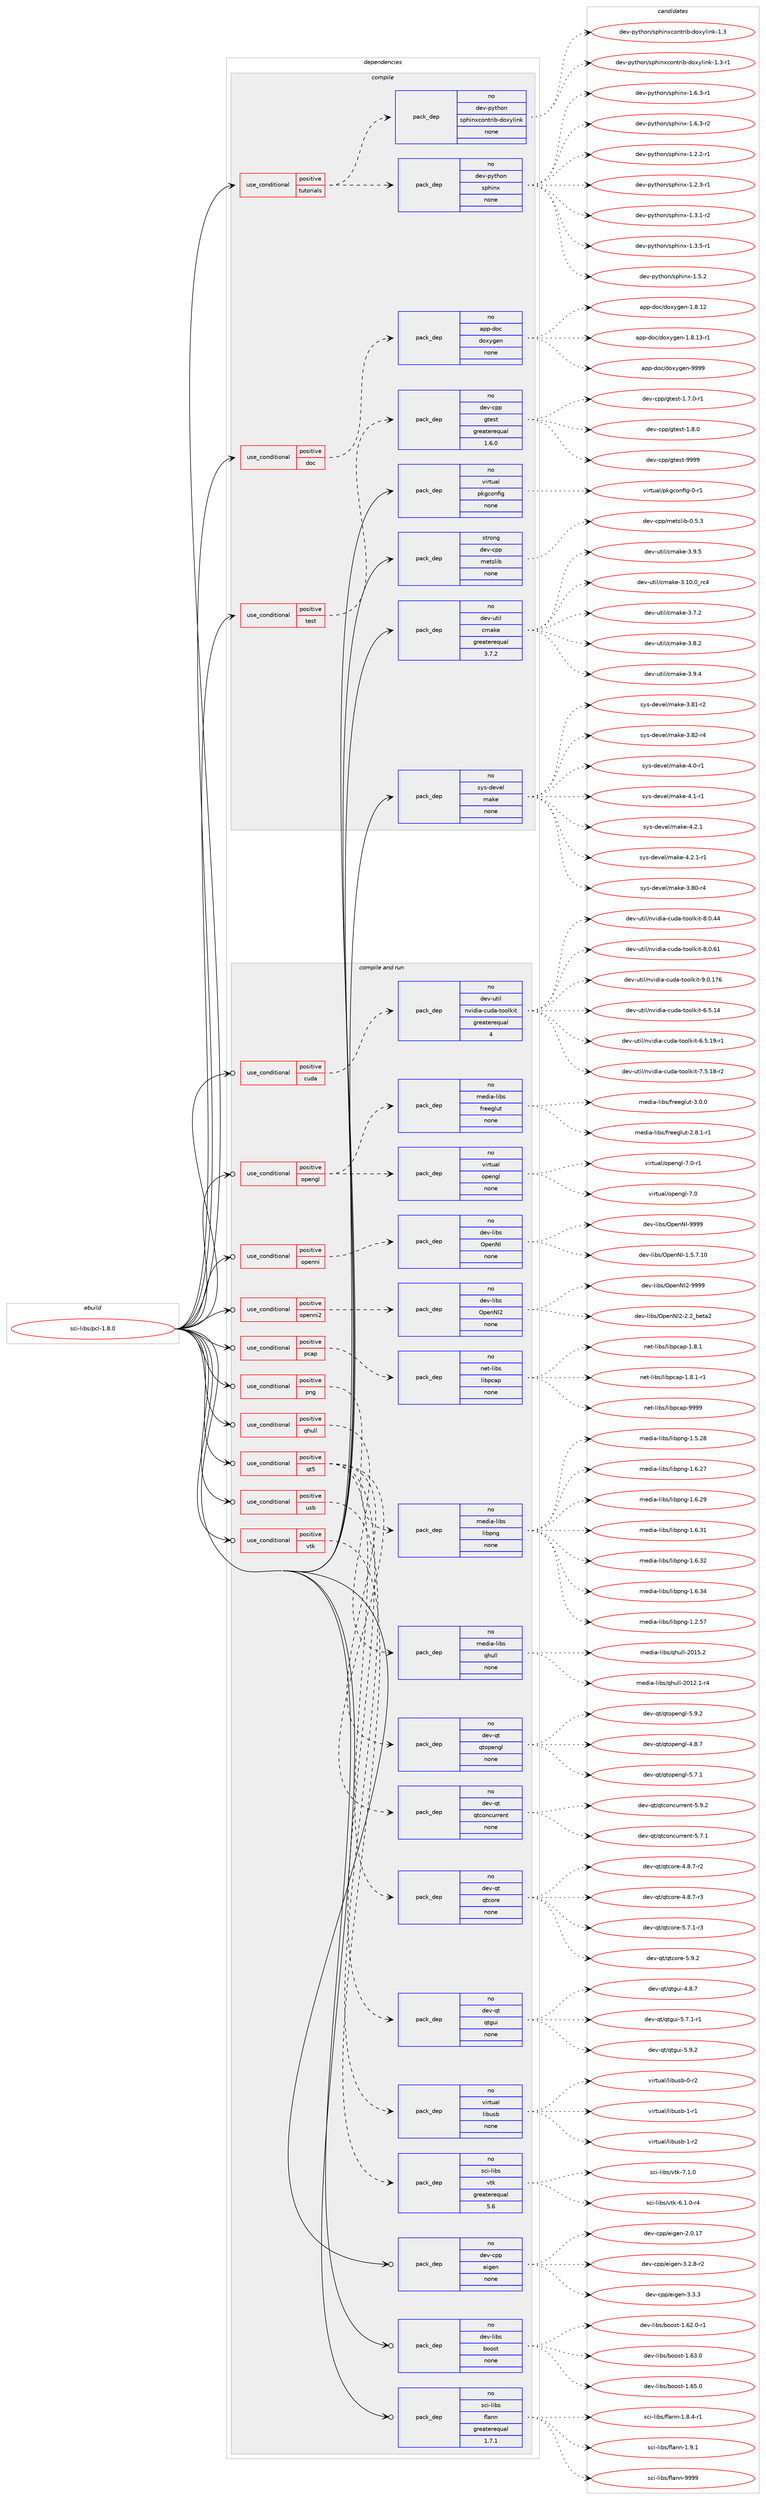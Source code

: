 digraph prolog {

# *************
# Graph options
# *************

newrank=true;
concentrate=true;
compound=true;
graph [rankdir=LR,fontname=Helvetica,fontsize=10,ranksep=1.5];#, ranksep=2.5, nodesep=0.2];
edge  [arrowhead=vee];
node  [fontname=Helvetica,fontsize=10];

# **********
# The ebuild
# **********

subgraph cluster_leftcol {
color=gray;
rank=same;
label=<<i>ebuild</i>>;
id [label="sci-libs/pcl-1.8.0", color=red, width=4, href="../sci-libs/pcl-1.8.0.svg"];
}

# ****************
# The dependencies
# ****************

subgraph cluster_midcol {
color=gray;
label=<<i>dependencies</i>>;
subgraph cluster_compile {
fillcolor="#eeeeee";
style=filled;
label=<<i>compile</i>>;
subgraph cond110893 {
dependency453144 [label=<<TABLE BORDER="0" CELLBORDER="1" CELLSPACING="0" CELLPADDING="4"><TR><TD ROWSPAN="3" CELLPADDING="10">use_conditional</TD></TR><TR><TD>positive</TD></TR><TR><TD>doc</TD></TR></TABLE>>, shape=none, color=red];
subgraph pack334328 {
dependency453145 [label=<<TABLE BORDER="0" CELLBORDER="1" CELLSPACING="0" CELLPADDING="4" WIDTH="220"><TR><TD ROWSPAN="6" CELLPADDING="30">pack_dep</TD></TR><TR><TD WIDTH="110">no</TD></TR><TR><TD>app-doc</TD></TR><TR><TD>doxygen</TD></TR><TR><TD>none</TD></TR><TR><TD></TD></TR></TABLE>>, shape=none, color=blue];
}
dependency453144:e -> dependency453145:w [weight=20,style="dashed",arrowhead="vee"];
}
id:e -> dependency453144:w [weight=20,style="solid",arrowhead="vee"];
subgraph cond110894 {
dependency453146 [label=<<TABLE BORDER="0" CELLBORDER="1" CELLSPACING="0" CELLPADDING="4"><TR><TD ROWSPAN="3" CELLPADDING="10">use_conditional</TD></TR><TR><TD>positive</TD></TR><TR><TD>test</TD></TR></TABLE>>, shape=none, color=red];
subgraph pack334329 {
dependency453147 [label=<<TABLE BORDER="0" CELLBORDER="1" CELLSPACING="0" CELLPADDING="4" WIDTH="220"><TR><TD ROWSPAN="6" CELLPADDING="30">pack_dep</TD></TR><TR><TD WIDTH="110">no</TD></TR><TR><TD>dev-cpp</TD></TR><TR><TD>gtest</TD></TR><TR><TD>greaterequal</TD></TR><TR><TD>1.6.0</TD></TR></TABLE>>, shape=none, color=blue];
}
dependency453146:e -> dependency453147:w [weight=20,style="dashed",arrowhead="vee"];
}
id:e -> dependency453146:w [weight=20,style="solid",arrowhead="vee"];
subgraph cond110895 {
dependency453148 [label=<<TABLE BORDER="0" CELLBORDER="1" CELLSPACING="0" CELLPADDING="4"><TR><TD ROWSPAN="3" CELLPADDING="10">use_conditional</TD></TR><TR><TD>positive</TD></TR><TR><TD>tutorials</TD></TR></TABLE>>, shape=none, color=red];
subgraph pack334330 {
dependency453149 [label=<<TABLE BORDER="0" CELLBORDER="1" CELLSPACING="0" CELLPADDING="4" WIDTH="220"><TR><TD ROWSPAN="6" CELLPADDING="30">pack_dep</TD></TR><TR><TD WIDTH="110">no</TD></TR><TR><TD>dev-python</TD></TR><TR><TD>sphinx</TD></TR><TR><TD>none</TD></TR><TR><TD></TD></TR></TABLE>>, shape=none, color=blue];
}
dependency453148:e -> dependency453149:w [weight=20,style="dashed",arrowhead="vee"];
subgraph pack334331 {
dependency453150 [label=<<TABLE BORDER="0" CELLBORDER="1" CELLSPACING="0" CELLPADDING="4" WIDTH="220"><TR><TD ROWSPAN="6" CELLPADDING="30">pack_dep</TD></TR><TR><TD WIDTH="110">no</TD></TR><TR><TD>dev-python</TD></TR><TR><TD>sphinxcontrib-doxylink</TD></TR><TR><TD>none</TD></TR><TR><TD></TD></TR></TABLE>>, shape=none, color=blue];
}
dependency453148:e -> dependency453150:w [weight=20,style="dashed",arrowhead="vee"];
}
id:e -> dependency453148:w [weight=20,style="solid",arrowhead="vee"];
subgraph pack334332 {
dependency453151 [label=<<TABLE BORDER="0" CELLBORDER="1" CELLSPACING="0" CELLPADDING="4" WIDTH="220"><TR><TD ROWSPAN="6" CELLPADDING="30">pack_dep</TD></TR><TR><TD WIDTH="110">no</TD></TR><TR><TD>dev-util</TD></TR><TR><TD>cmake</TD></TR><TR><TD>greaterequal</TD></TR><TR><TD>3.7.2</TD></TR></TABLE>>, shape=none, color=blue];
}
id:e -> dependency453151:w [weight=20,style="solid",arrowhead="vee"];
subgraph pack334333 {
dependency453152 [label=<<TABLE BORDER="0" CELLBORDER="1" CELLSPACING="0" CELLPADDING="4" WIDTH="220"><TR><TD ROWSPAN="6" CELLPADDING="30">pack_dep</TD></TR><TR><TD WIDTH="110">no</TD></TR><TR><TD>sys-devel</TD></TR><TR><TD>make</TD></TR><TR><TD>none</TD></TR><TR><TD></TD></TR></TABLE>>, shape=none, color=blue];
}
id:e -> dependency453152:w [weight=20,style="solid",arrowhead="vee"];
subgraph pack334334 {
dependency453153 [label=<<TABLE BORDER="0" CELLBORDER="1" CELLSPACING="0" CELLPADDING="4" WIDTH="220"><TR><TD ROWSPAN="6" CELLPADDING="30">pack_dep</TD></TR><TR><TD WIDTH="110">no</TD></TR><TR><TD>virtual</TD></TR><TR><TD>pkgconfig</TD></TR><TR><TD>none</TD></TR><TR><TD></TD></TR></TABLE>>, shape=none, color=blue];
}
id:e -> dependency453153:w [weight=20,style="solid",arrowhead="vee"];
subgraph pack334335 {
dependency453154 [label=<<TABLE BORDER="0" CELLBORDER="1" CELLSPACING="0" CELLPADDING="4" WIDTH="220"><TR><TD ROWSPAN="6" CELLPADDING="30">pack_dep</TD></TR><TR><TD WIDTH="110">strong</TD></TR><TR><TD>dev-cpp</TD></TR><TR><TD>metslib</TD></TR><TR><TD>none</TD></TR><TR><TD></TD></TR></TABLE>>, shape=none, color=blue];
}
id:e -> dependency453154:w [weight=20,style="solid",arrowhead="vee"];
}
subgraph cluster_compileandrun {
fillcolor="#eeeeee";
style=filled;
label=<<i>compile and run</i>>;
subgraph cond110896 {
dependency453155 [label=<<TABLE BORDER="0" CELLBORDER="1" CELLSPACING="0" CELLPADDING="4"><TR><TD ROWSPAN="3" CELLPADDING="10">use_conditional</TD></TR><TR><TD>positive</TD></TR><TR><TD>cuda</TD></TR></TABLE>>, shape=none, color=red];
subgraph pack334336 {
dependency453156 [label=<<TABLE BORDER="0" CELLBORDER="1" CELLSPACING="0" CELLPADDING="4" WIDTH="220"><TR><TD ROWSPAN="6" CELLPADDING="30">pack_dep</TD></TR><TR><TD WIDTH="110">no</TD></TR><TR><TD>dev-util</TD></TR><TR><TD>nvidia-cuda-toolkit</TD></TR><TR><TD>greaterequal</TD></TR><TR><TD>4</TD></TR></TABLE>>, shape=none, color=blue];
}
dependency453155:e -> dependency453156:w [weight=20,style="dashed",arrowhead="vee"];
}
id:e -> dependency453155:w [weight=20,style="solid",arrowhead="odotvee"];
subgraph cond110897 {
dependency453157 [label=<<TABLE BORDER="0" CELLBORDER="1" CELLSPACING="0" CELLPADDING="4"><TR><TD ROWSPAN="3" CELLPADDING="10">use_conditional</TD></TR><TR><TD>positive</TD></TR><TR><TD>opengl</TD></TR></TABLE>>, shape=none, color=red];
subgraph pack334337 {
dependency453158 [label=<<TABLE BORDER="0" CELLBORDER="1" CELLSPACING="0" CELLPADDING="4" WIDTH="220"><TR><TD ROWSPAN="6" CELLPADDING="30">pack_dep</TD></TR><TR><TD WIDTH="110">no</TD></TR><TR><TD>virtual</TD></TR><TR><TD>opengl</TD></TR><TR><TD>none</TD></TR><TR><TD></TD></TR></TABLE>>, shape=none, color=blue];
}
dependency453157:e -> dependency453158:w [weight=20,style="dashed",arrowhead="vee"];
subgraph pack334338 {
dependency453159 [label=<<TABLE BORDER="0" CELLBORDER="1" CELLSPACING="0" CELLPADDING="4" WIDTH="220"><TR><TD ROWSPAN="6" CELLPADDING="30">pack_dep</TD></TR><TR><TD WIDTH="110">no</TD></TR><TR><TD>media-libs</TD></TR><TR><TD>freeglut</TD></TR><TR><TD>none</TD></TR><TR><TD></TD></TR></TABLE>>, shape=none, color=blue];
}
dependency453157:e -> dependency453159:w [weight=20,style="dashed",arrowhead="vee"];
}
id:e -> dependency453157:w [weight=20,style="solid",arrowhead="odotvee"];
subgraph cond110898 {
dependency453160 [label=<<TABLE BORDER="0" CELLBORDER="1" CELLSPACING="0" CELLPADDING="4"><TR><TD ROWSPAN="3" CELLPADDING="10">use_conditional</TD></TR><TR><TD>positive</TD></TR><TR><TD>openni</TD></TR></TABLE>>, shape=none, color=red];
subgraph pack334339 {
dependency453161 [label=<<TABLE BORDER="0" CELLBORDER="1" CELLSPACING="0" CELLPADDING="4" WIDTH="220"><TR><TD ROWSPAN="6" CELLPADDING="30">pack_dep</TD></TR><TR><TD WIDTH="110">no</TD></TR><TR><TD>dev-libs</TD></TR><TR><TD>OpenNI</TD></TR><TR><TD>none</TD></TR><TR><TD></TD></TR></TABLE>>, shape=none, color=blue];
}
dependency453160:e -> dependency453161:w [weight=20,style="dashed",arrowhead="vee"];
}
id:e -> dependency453160:w [weight=20,style="solid",arrowhead="odotvee"];
subgraph cond110899 {
dependency453162 [label=<<TABLE BORDER="0" CELLBORDER="1" CELLSPACING="0" CELLPADDING="4"><TR><TD ROWSPAN="3" CELLPADDING="10">use_conditional</TD></TR><TR><TD>positive</TD></TR><TR><TD>openni2</TD></TR></TABLE>>, shape=none, color=red];
subgraph pack334340 {
dependency453163 [label=<<TABLE BORDER="0" CELLBORDER="1" CELLSPACING="0" CELLPADDING="4" WIDTH="220"><TR><TD ROWSPAN="6" CELLPADDING="30">pack_dep</TD></TR><TR><TD WIDTH="110">no</TD></TR><TR><TD>dev-libs</TD></TR><TR><TD>OpenNI2</TD></TR><TR><TD>none</TD></TR><TR><TD></TD></TR></TABLE>>, shape=none, color=blue];
}
dependency453162:e -> dependency453163:w [weight=20,style="dashed",arrowhead="vee"];
}
id:e -> dependency453162:w [weight=20,style="solid",arrowhead="odotvee"];
subgraph cond110900 {
dependency453164 [label=<<TABLE BORDER="0" CELLBORDER="1" CELLSPACING="0" CELLPADDING="4"><TR><TD ROWSPAN="3" CELLPADDING="10">use_conditional</TD></TR><TR><TD>positive</TD></TR><TR><TD>pcap</TD></TR></TABLE>>, shape=none, color=red];
subgraph pack334341 {
dependency453165 [label=<<TABLE BORDER="0" CELLBORDER="1" CELLSPACING="0" CELLPADDING="4" WIDTH="220"><TR><TD ROWSPAN="6" CELLPADDING="30">pack_dep</TD></TR><TR><TD WIDTH="110">no</TD></TR><TR><TD>net-libs</TD></TR><TR><TD>libpcap</TD></TR><TR><TD>none</TD></TR><TR><TD></TD></TR></TABLE>>, shape=none, color=blue];
}
dependency453164:e -> dependency453165:w [weight=20,style="dashed",arrowhead="vee"];
}
id:e -> dependency453164:w [weight=20,style="solid",arrowhead="odotvee"];
subgraph cond110901 {
dependency453166 [label=<<TABLE BORDER="0" CELLBORDER="1" CELLSPACING="0" CELLPADDING="4"><TR><TD ROWSPAN="3" CELLPADDING="10">use_conditional</TD></TR><TR><TD>positive</TD></TR><TR><TD>png</TD></TR></TABLE>>, shape=none, color=red];
subgraph pack334342 {
dependency453167 [label=<<TABLE BORDER="0" CELLBORDER="1" CELLSPACING="0" CELLPADDING="4" WIDTH="220"><TR><TD ROWSPAN="6" CELLPADDING="30">pack_dep</TD></TR><TR><TD WIDTH="110">no</TD></TR><TR><TD>media-libs</TD></TR><TR><TD>libpng</TD></TR><TR><TD>none</TD></TR><TR><TD></TD></TR></TABLE>>, shape=none, color=blue];
}
dependency453166:e -> dependency453167:w [weight=20,style="dashed",arrowhead="vee"];
}
id:e -> dependency453166:w [weight=20,style="solid",arrowhead="odotvee"];
subgraph cond110902 {
dependency453168 [label=<<TABLE BORDER="0" CELLBORDER="1" CELLSPACING="0" CELLPADDING="4"><TR><TD ROWSPAN="3" CELLPADDING="10">use_conditional</TD></TR><TR><TD>positive</TD></TR><TR><TD>qhull</TD></TR></TABLE>>, shape=none, color=red];
subgraph pack334343 {
dependency453169 [label=<<TABLE BORDER="0" CELLBORDER="1" CELLSPACING="0" CELLPADDING="4" WIDTH="220"><TR><TD ROWSPAN="6" CELLPADDING="30">pack_dep</TD></TR><TR><TD WIDTH="110">no</TD></TR><TR><TD>media-libs</TD></TR><TR><TD>qhull</TD></TR><TR><TD>none</TD></TR><TR><TD></TD></TR></TABLE>>, shape=none, color=blue];
}
dependency453168:e -> dependency453169:w [weight=20,style="dashed",arrowhead="vee"];
}
id:e -> dependency453168:w [weight=20,style="solid",arrowhead="odotvee"];
subgraph cond110903 {
dependency453170 [label=<<TABLE BORDER="0" CELLBORDER="1" CELLSPACING="0" CELLPADDING="4"><TR><TD ROWSPAN="3" CELLPADDING="10">use_conditional</TD></TR><TR><TD>positive</TD></TR><TR><TD>qt5</TD></TR></TABLE>>, shape=none, color=red];
subgraph pack334344 {
dependency453171 [label=<<TABLE BORDER="0" CELLBORDER="1" CELLSPACING="0" CELLPADDING="4" WIDTH="220"><TR><TD ROWSPAN="6" CELLPADDING="30">pack_dep</TD></TR><TR><TD WIDTH="110">no</TD></TR><TR><TD>dev-qt</TD></TR><TR><TD>qtgui</TD></TR><TR><TD>none</TD></TR><TR><TD></TD></TR></TABLE>>, shape=none, color=blue];
}
dependency453170:e -> dependency453171:w [weight=20,style="dashed",arrowhead="vee"];
subgraph pack334345 {
dependency453172 [label=<<TABLE BORDER="0" CELLBORDER="1" CELLSPACING="0" CELLPADDING="4" WIDTH="220"><TR><TD ROWSPAN="6" CELLPADDING="30">pack_dep</TD></TR><TR><TD WIDTH="110">no</TD></TR><TR><TD>dev-qt</TD></TR><TR><TD>qtcore</TD></TR><TR><TD>none</TD></TR><TR><TD></TD></TR></TABLE>>, shape=none, color=blue];
}
dependency453170:e -> dependency453172:w [weight=20,style="dashed",arrowhead="vee"];
subgraph pack334346 {
dependency453173 [label=<<TABLE BORDER="0" CELLBORDER="1" CELLSPACING="0" CELLPADDING="4" WIDTH="220"><TR><TD ROWSPAN="6" CELLPADDING="30">pack_dep</TD></TR><TR><TD WIDTH="110">no</TD></TR><TR><TD>dev-qt</TD></TR><TR><TD>qtconcurrent</TD></TR><TR><TD>none</TD></TR><TR><TD></TD></TR></TABLE>>, shape=none, color=blue];
}
dependency453170:e -> dependency453173:w [weight=20,style="dashed",arrowhead="vee"];
subgraph pack334347 {
dependency453174 [label=<<TABLE BORDER="0" CELLBORDER="1" CELLSPACING="0" CELLPADDING="4" WIDTH="220"><TR><TD ROWSPAN="6" CELLPADDING="30">pack_dep</TD></TR><TR><TD WIDTH="110">no</TD></TR><TR><TD>dev-qt</TD></TR><TR><TD>qtopengl</TD></TR><TR><TD>none</TD></TR><TR><TD></TD></TR></TABLE>>, shape=none, color=blue];
}
dependency453170:e -> dependency453174:w [weight=20,style="dashed",arrowhead="vee"];
}
id:e -> dependency453170:w [weight=20,style="solid",arrowhead="odotvee"];
subgraph cond110904 {
dependency453175 [label=<<TABLE BORDER="0" CELLBORDER="1" CELLSPACING="0" CELLPADDING="4"><TR><TD ROWSPAN="3" CELLPADDING="10">use_conditional</TD></TR><TR><TD>positive</TD></TR><TR><TD>usb</TD></TR></TABLE>>, shape=none, color=red];
subgraph pack334348 {
dependency453176 [label=<<TABLE BORDER="0" CELLBORDER="1" CELLSPACING="0" CELLPADDING="4" WIDTH="220"><TR><TD ROWSPAN="6" CELLPADDING="30">pack_dep</TD></TR><TR><TD WIDTH="110">no</TD></TR><TR><TD>virtual</TD></TR><TR><TD>libusb</TD></TR><TR><TD>none</TD></TR><TR><TD></TD></TR></TABLE>>, shape=none, color=blue];
}
dependency453175:e -> dependency453176:w [weight=20,style="dashed",arrowhead="vee"];
}
id:e -> dependency453175:w [weight=20,style="solid",arrowhead="odotvee"];
subgraph cond110905 {
dependency453177 [label=<<TABLE BORDER="0" CELLBORDER="1" CELLSPACING="0" CELLPADDING="4"><TR><TD ROWSPAN="3" CELLPADDING="10">use_conditional</TD></TR><TR><TD>positive</TD></TR><TR><TD>vtk</TD></TR></TABLE>>, shape=none, color=red];
subgraph pack334349 {
dependency453178 [label=<<TABLE BORDER="0" CELLBORDER="1" CELLSPACING="0" CELLPADDING="4" WIDTH="220"><TR><TD ROWSPAN="6" CELLPADDING="30">pack_dep</TD></TR><TR><TD WIDTH="110">no</TD></TR><TR><TD>sci-libs</TD></TR><TR><TD>vtk</TD></TR><TR><TD>greaterequal</TD></TR><TR><TD>5.6</TD></TR></TABLE>>, shape=none, color=blue];
}
dependency453177:e -> dependency453178:w [weight=20,style="dashed",arrowhead="vee"];
}
id:e -> dependency453177:w [weight=20,style="solid",arrowhead="odotvee"];
subgraph pack334350 {
dependency453179 [label=<<TABLE BORDER="0" CELLBORDER="1" CELLSPACING="0" CELLPADDING="4" WIDTH="220"><TR><TD ROWSPAN="6" CELLPADDING="30">pack_dep</TD></TR><TR><TD WIDTH="110">no</TD></TR><TR><TD>dev-cpp</TD></TR><TR><TD>eigen</TD></TR><TR><TD>none</TD></TR><TR><TD></TD></TR></TABLE>>, shape=none, color=blue];
}
id:e -> dependency453179:w [weight=20,style="solid",arrowhead="odotvee"];
subgraph pack334351 {
dependency453180 [label=<<TABLE BORDER="0" CELLBORDER="1" CELLSPACING="0" CELLPADDING="4" WIDTH="220"><TR><TD ROWSPAN="6" CELLPADDING="30">pack_dep</TD></TR><TR><TD WIDTH="110">no</TD></TR><TR><TD>dev-libs</TD></TR><TR><TD>boost</TD></TR><TR><TD>none</TD></TR><TR><TD></TD></TR></TABLE>>, shape=none, color=blue];
}
id:e -> dependency453180:w [weight=20,style="solid",arrowhead="odotvee"];
subgraph pack334352 {
dependency453181 [label=<<TABLE BORDER="0" CELLBORDER="1" CELLSPACING="0" CELLPADDING="4" WIDTH="220"><TR><TD ROWSPAN="6" CELLPADDING="30">pack_dep</TD></TR><TR><TD WIDTH="110">no</TD></TR><TR><TD>sci-libs</TD></TR><TR><TD>flann</TD></TR><TR><TD>greaterequal</TD></TR><TR><TD>1.7.1</TD></TR></TABLE>>, shape=none, color=blue];
}
id:e -> dependency453181:w [weight=20,style="solid",arrowhead="odotvee"];
}
subgraph cluster_run {
fillcolor="#eeeeee";
style=filled;
label=<<i>run</i>>;
}
}

# **************
# The candidates
# **************

subgraph cluster_choices {
rank=same;
color=gray;
label=<<i>candidates</i>>;

subgraph choice334328 {
color=black;
nodesep=1;
choice9711211245100111994710011112012110310111045494656464950 [label="app-doc/doxygen-1.8.12", color=red, width=4,href="../app-doc/doxygen-1.8.12.svg"];
choice97112112451001119947100111120121103101110454946564649514511449 [label="app-doc/doxygen-1.8.13-r1", color=red, width=4,href="../app-doc/doxygen-1.8.13-r1.svg"];
choice971121124510011199471001111201211031011104557575757 [label="app-doc/doxygen-9999", color=red, width=4,href="../app-doc/doxygen-9999.svg"];
dependency453145:e -> choice9711211245100111994710011112012110310111045494656464950:w [style=dotted,weight="100"];
dependency453145:e -> choice97112112451001119947100111120121103101110454946564649514511449:w [style=dotted,weight="100"];
dependency453145:e -> choice971121124510011199471001111201211031011104557575757:w [style=dotted,weight="100"];
}
subgraph choice334329 {
color=black;
nodesep=1;
choice1001011184599112112471031161011151164549465546484511449 [label="dev-cpp/gtest-1.7.0-r1", color=red, width=4,href="../dev-cpp/gtest-1.7.0-r1.svg"];
choice100101118459911211247103116101115116454946564648 [label="dev-cpp/gtest-1.8.0", color=red, width=4,href="../dev-cpp/gtest-1.8.0.svg"];
choice1001011184599112112471031161011151164557575757 [label="dev-cpp/gtest-9999", color=red, width=4,href="../dev-cpp/gtest-9999.svg"];
dependency453147:e -> choice1001011184599112112471031161011151164549465546484511449:w [style=dotted,weight="100"];
dependency453147:e -> choice100101118459911211247103116101115116454946564648:w [style=dotted,weight="100"];
dependency453147:e -> choice1001011184599112112471031161011151164557575757:w [style=dotted,weight="100"];
}
subgraph choice334330 {
color=black;
nodesep=1;
choice10010111845112121116104111110471151121041051101204549465046504511449 [label="dev-python/sphinx-1.2.2-r1", color=red, width=4,href="../dev-python/sphinx-1.2.2-r1.svg"];
choice10010111845112121116104111110471151121041051101204549465046514511449 [label="dev-python/sphinx-1.2.3-r1", color=red, width=4,href="../dev-python/sphinx-1.2.3-r1.svg"];
choice10010111845112121116104111110471151121041051101204549465146494511450 [label="dev-python/sphinx-1.3.1-r2", color=red, width=4,href="../dev-python/sphinx-1.3.1-r2.svg"];
choice10010111845112121116104111110471151121041051101204549465146534511449 [label="dev-python/sphinx-1.3.5-r1", color=red, width=4,href="../dev-python/sphinx-1.3.5-r1.svg"];
choice1001011184511212111610411111047115112104105110120454946534650 [label="dev-python/sphinx-1.5.2", color=red, width=4,href="../dev-python/sphinx-1.5.2.svg"];
choice10010111845112121116104111110471151121041051101204549465446514511449 [label="dev-python/sphinx-1.6.3-r1", color=red, width=4,href="../dev-python/sphinx-1.6.3-r1.svg"];
choice10010111845112121116104111110471151121041051101204549465446514511450 [label="dev-python/sphinx-1.6.3-r2", color=red, width=4,href="../dev-python/sphinx-1.6.3-r2.svg"];
dependency453149:e -> choice10010111845112121116104111110471151121041051101204549465046504511449:w [style=dotted,weight="100"];
dependency453149:e -> choice10010111845112121116104111110471151121041051101204549465046514511449:w [style=dotted,weight="100"];
dependency453149:e -> choice10010111845112121116104111110471151121041051101204549465146494511450:w [style=dotted,weight="100"];
dependency453149:e -> choice10010111845112121116104111110471151121041051101204549465146534511449:w [style=dotted,weight="100"];
dependency453149:e -> choice1001011184511212111610411111047115112104105110120454946534650:w [style=dotted,weight="100"];
dependency453149:e -> choice10010111845112121116104111110471151121041051101204549465446514511449:w [style=dotted,weight="100"];
dependency453149:e -> choice10010111845112121116104111110471151121041051101204549465446514511450:w [style=dotted,weight="100"];
}
subgraph choice334331 {
color=black;
nodesep=1;
choice100101118451121211161041111104711511210410511012099111110116114105984510011112012110810511010745494651 [label="dev-python/sphinxcontrib-doxylink-1.3", color=red, width=4,href="../dev-python/sphinxcontrib-doxylink-1.3.svg"];
choice1001011184511212111610411111047115112104105110120991111101161141059845100111120121108105110107454946514511449 [label="dev-python/sphinxcontrib-doxylink-1.3-r1", color=red, width=4,href="../dev-python/sphinxcontrib-doxylink-1.3-r1.svg"];
dependency453150:e -> choice100101118451121211161041111104711511210410511012099111110116114105984510011112012110810511010745494651:w [style=dotted,weight="100"];
dependency453150:e -> choice1001011184511212111610411111047115112104105110120991111101161141059845100111120121108105110107454946514511449:w [style=dotted,weight="100"];
}
subgraph choice334332 {
color=black;
nodesep=1;
choice1001011184511711610510847991099710710145514649484648951149952 [label="dev-util/cmake-3.10.0_rc4", color=red, width=4,href="../dev-util/cmake-3.10.0_rc4.svg"];
choice10010111845117116105108479910997107101455146554650 [label="dev-util/cmake-3.7.2", color=red, width=4,href="../dev-util/cmake-3.7.2.svg"];
choice10010111845117116105108479910997107101455146564650 [label="dev-util/cmake-3.8.2", color=red, width=4,href="../dev-util/cmake-3.8.2.svg"];
choice10010111845117116105108479910997107101455146574652 [label="dev-util/cmake-3.9.4", color=red, width=4,href="../dev-util/cmake-3.9.4.svg"];
choice10010111845117116105108479910997107101455146574653 [label="dev-util/cmake-3.9.5", color=red, width=4,href="../dev-util/cmake-3.9.5.svg"];
dependency453151:e -> choice1001011184511711610510847991099710710145514649484648951149952:w [style=dotted,weight="100"];
dependency453151:e -> choice10010111845117116105108479910997107101455146554650:w [style=dotted,weight="100"];
dependency453151:e -> choice10010111845117116105108479910997107101455146564650:w [style=dotted,weight="100"];
dependency453151:e -> choice10010111845117116105108479910997107101455146574652:w [style=dotted,weight="100"];
dependency453151:e -> choice10010111845117116105108479910997107101455146574653:w [style=dotted,weight="100"];
}
subgraph choice334333 {
color=black;
nodesep=1;
choice11512111545100101118101108471099710710145514656484511452 [label="sys-devel/make-3.80-r4", color=red, width=4,href="../sys-devel/make-3.80-r4.svg"];
choice11512111545100101118101108471099710710145514656494511450 [label="sys-devel/make-3.81-r2", color=red, width=4,href="../sys-devel/make-3.81-r2.svg"];
choice11512111545100101118101108471099710710145514656504511452 [label="sys-devel/make-3.82-r4", color=red, width=4,href="../sys-devel/make-3.82-r4.svg"];
choice115121115451001011181011084710997107101455246484511449 [label="sys-devel/make-4.0-r1", color=red, width=4,href="../sys-devel/make-4.0-r1.svg"];
choice115121115451001011181011084710997107101455246494511449 [label="sys-devel/make-4.1-r1", color=red, width=4,href="../sys-devel/make-4.1-r1.svg"];
choice115121115451001011181011084710997107101455246504649 [label="sys-devel/make-4.2.1", color=red, width=4,href="../sys-devel/make-4.2.1.svg"];
choice1151211154510010111810110847109971071014552465046494511449 [label="sys-devel/make-4.2.1-r1", color=red, width=4,href="../sys-devel/make-4.2.1-r1.svg"];
dependency453152:e -> choice11512111545100101118101108471099710710145514656484511452:w [style=dotted,weight="100"];
dependency453152:e -> choice11512111545100101118101108471099710710145514656494511450:w [style=dotted,weight="100"];
dependency453152:e -> choice11512111545100101118101108471099710710145514656504511452:w [style=dotted,weight="100"];
dependency453152:e -> choice115121115451001011181011084710997107101455246484511449:w [style=dotted,weight="100"];
dependency453152:e -> choice115121115451001011181011084710997107101455246494511449:w [style=dotted,weight="100"];
dependency453152:e -> choice115121115451001011181011084710997107101455246504649:w [style=dotted,weight="100"];
dependency453152:e -> choice1151211154510010111810110847109971071014552465046494511449:w [style=dotted,weight="100"];
}
subgraph choice334334 {
color=black;
nodesep=1;
choice11810511411611797108471121071039911111010210510345484511449 [label="virtual/pkgconfig-0-r1", color=red, width=4,href="../virtual/pkgconfig-0-r1.svg"];
dependency453153:e -> choice11810511411611797108471121071039911111010210510345484511449:w [style=dotted,weight="100"];
}
subgraph choice334335 {
color=black;
nodesep=1;
choice10010111845991121124710910111611510810598454846534651 [label="dev-cpp/metslib-0.5.3", color=red, width=4,href="../dev-cpp/metslib-0.5.3.svg"];
dependency453154:e -> choice10010111845991121124710910111611510810598454846534651:w [style=dotted,weight="100"];
}
subgraph choice334336 {
color=black;
nodesep=1;
choice1001011184511711610510847110118105100105974599117100974511611111110810710511645544653464952 [label="dev-util/nvidia-cuda-toolkit-6.5.14", color=red, width=4,href="../dev-util/nvidia-cuda-toolkit-6.5.14.svg"];
choice10010111845117116105108471101181051001059745991171009745116111111108107105116455446534649574511449 [label="dev-util/nvidia-cuda-toolkit-6.5.19-r1", color=red, width=4,href="../dev-util/nvidia-cuda-toolkit-6.5.19-r1.svg"];
choice10010111845117116105108471101181051001059745991171009745116111111108107105116455546534649564511450 [label="dev-util/nvidia-cuda-toolkit-7.5.18-r2", color=red, width=4,href="../dev-util/nvidia-cuda-toolkit-7.5.18-r2.svg"];
choice1001011184511711610510847110118105100105974599117100974511611111110810710511645564648465252 [label="dev-util/nvidia-cuda-toolkit-8.0.44", color=red, width=4,href="../dev-util/nvidia-cuda-toolkit-8.0.44.svg"];
choice1001011184511711610510847110118105100105974599117100974511611111110810710511645564648465449 [label="dev-util/nvidia-cuda-toolkit-8.0.61", color=red, width=4,href="../dev-util/nvidia-cuda-toolkit-8.0.61.svg"];
choice100101118451171161051084711011810510010597459911710097451161111111081071051164557464846495554 [label="dev-util/nvidia-cuda-toolkit-9.0.176", color=red, width=4,href="../dev-util/nvidia-cuda-toolkit-9.0.176.svg"];
dependency453156:e -> choice1001011184511711610510847110118105100105974599117100974511611111110810710511645544653464952:w [style=dotted,weight="100"];
dependency453156:e -> choice10010111845117116105108471101181051001059745991171009745116111111108107105116455446534649574511449:w [style=dotted,weight="100"];
dependency453156:e -> choice10010111845117116105108471101181051001059745991171009745116111111108107105116455546534649564511450:w [style=dotted,weight="100"];
dependency453156:e -> choice1001011184511711610510847110118105100105974599117100974511611111110810710511645564648465252:w [style=dotted,weight="100"];
dependency453156:e -> choice1001011184511711610510847110118105100105974599117100974511611111110810710511645564648465449:w [style=dotted,weight="100"];
dependency453156:e -> choice100101118451171161051084711011810510010597459911710097451161111111081071051164557464846495554:w [style=dotted,weight="100"];
}
subgraph choice334337 {
color=black;
nodesep=1;
choice118105114116117971084711111210111010310845554648 [label="virtual/opengl-7.0", color=red, width=4,href="../virtual/opengl-7.0.svg"];
choice1181051141161179710847111112101110103108455546484511449 [label="virtual/opengl-7.0-r1", color=red, width=4,href="../virtual/opengl-7.0-r1.svg"];
dependency453158:e -> choice118105114116117971084711111210111010310845554648:w [style=dotted,weight="100"];
dependency453158:e -> choice1181051141161179710847111112101110103108455546484511449:w [style=dotted,weight="100"];
}
subgraph choice334338 {
color=black;
nodesep=1;
choice109101100105974510810598115471021141011011031081171164550465646494511449 [label="media-libs/freeglut-2.8.1-r1", color=red, width=4,href="../media-libs/freeglut-2.8.1-r1.svg"];
choice10910110010597451081059811547102114101101103108117116455146484648 [label="media-libs/freeglut-3.0.0", color=red, width=4,href="../media-libs/freeglut-3.0.0.svg"];
dependency453159:e -> choice109101100105974510810598115471021141011011031081171164550465646494511449:w [style=dotted,weight="100"];
dependency453159:e -> choice10910110010597451081059811547102114101101103108117116455146484648:w [style=dotted,weight="100"];
}
subgraph choice334339 {
color=black;
nodesep=1;
choice100101118451081059811547791121011107873454946534655464948 [label="dev-libs/OpenNI-1.5.7.10", color=red, width=4,href="../dev-libs/OpenNI-1.5.7.10.svg"];
choice1001011184510810598115477911210111078734557575757 [label="dev-libs/OpenNI-9999", color=red, width=4,href="../dev-libs/OpenNI-9999.svg"];
dependency453161:e -> choice100101118451081059811547791121011107873454946534655464948:w [style=dotted,weight="100"];
dependency453161:e -> choice1001011184510810598115477911210111078734557575757:w [style=dotted,weight="100"];
}
subgraph choice334340 {
color=black;
nodesep=1;
choice100101118451081059811547791121011107873504550465095981011169750 [label="dev-libs/OpenNI2-2.2_beta2", color=red, width=4,href="../dev-libs/OpenNI2-2.2_beta2.svg"];
choice100101118451081059811547791121011107873504557575757 [label="dev-libs/OpenNI2-9999", color=red, width=4,href="../dev-libs/OpenNI2-9999.svg"];
dependency453163:e -> choice100101118451081059811547791121011107873504550465095981011169750:w [style=dotted,weight="100"];
dependency453163:e -> choice100101118451081059811547791121011107873504557575757:w [style=dotted,weight="100"];
}
subgraph choice334341 {
color=black;
nodesep=1;
choice110101116451081059811547108105981129997112454946564649 [label="net-libs/libpcap-1.8.1", color=red, width=4,href="../net-libs/libpcap-1.8.1.svg"];
choice1101011164510810598115471081059811299971124549465646494511449 [label="net-libs/libpcap-1.8.1-r1", color=red, width=4,href="../net-libs/libpcap-1.8.1-r1.svg"];
choice1101011164510810598115471081059811299971124557575757 [label="net-libs/libpcap-9999", color=red, width=4,href="../net-libs/libpcap-9999.svg"];
dependency453165:e -> choice110101116451081059811547108105981129997112454946564649:w [style=dotted,weight="100"];
dependency453165:e -> choice1101011164510810598115471081059811299971124549465646494511449:w [style=dotted,weight="100"];
dependency453165:e -> choice1101011164510810598115471081059811299971124557575757:w [style=dotted,weight="100"];
}
subgraph choice334342 {
color=black;
nodesep=1;
choice109101100105974510810598115471081059811211010345494650465355 [label="media-libs/libpng-1.2.57", color=red, width=4,href="../media-libs/libpng-1.2.57.svg"];
choice109101100105974510810598115471081059811211010345494653465056 [label="media-libs/libpng-1.5.28", color=red, width=4,href="../media-libs/libpng-1.5.28.svg"];
choice109101100105974510810598115471081059811211010345494654465055 [label="media-libs/libpng-1.6.27", color=red, width=4,href="../media-libs/libpng-1.6.27.svg"];
choice109101100105974510810598115471081059811211010345494654465057 [label="media-libs/libpng-1.6.29", color=red, width=4,href="../media-libs/libpng-1.6.29.svg"];
choice109101100105974510810598115471081059811211010345494654465149 [label="media-libs/libpng-1.6.31", color=red, width=4,href="../media-libs/libpng-1.6.31.svg"];
choice109101100105974510810598115471081059811211010345494654465150 [label="media-libs/libpng-1.6.32", color=red, width=4,href="../media-libs/libpng-1.6.32.svg"];
choice109101100105974510810598115471081059811211010345494654465152 [label="media-libs/libpng-1.6.34", color=red, width=4,href="../media-libs/libpng-1.6.34.svg"];
dependency453167:e -> choice109101100105974510810598115471081059811211010345494650465355:w [style=dotted,weight="100"];
dependency453167:e -> choice109101100105974510810598115471081059811211010345494653465056:w [style=dotted,weight="100"];
dependency453167:e -> choice109101100105974510810598115471081059811211010345494654465055:w [style=dotted,weight="100"];
dependency453167:e -> choice109101100105974510810598115471081059811211010345494654465057:w [style=dotted,weight="100"];
dependency453167:e -> choice109101100105974510810598115471081059811211010345494654465149:w [style=dotted,weight="100"];
dependency453167:e -> choice109101100105974510810598115471081059811211010345494654465150:w [style=dotted,weight="100"];
dependency453167:e -> choice109101100105974510810598115471081059811211010345494654465152:w [style=dotted,weight="100"];
}
subgraph choice334343 {
color=black;
nodesep=1;
choice10910110010597451081059811547113104117108108455048495046494511452 [label="media-libs/qhull-2012.1-r4", color=red, width=4,href="../media-libs/qhull-2012.1-r4.svg"];
choice1091011001059745108105981154711310411710810845504849534650 [label="media-libs/qhull-2015.2", color=red, width=4,href="../media-libs/qhull-2015.2.svg"];
dependency453169:e -> choice10910110010597451081059811547113104117108108455048495046494511452:w [style=dotted,weight="100"];
dependency453169:e -> choice1091011001059745108105981154711310411710810845504849534650:w [style=dotted,weight="100"];
}
subgraph choice334344 {
color=black;
nodesep=1;
choice1001011184511311647113116103117105455246564655 [label="dev-qt/qtgui-4.8.7", color=red, width=4,href="../dev-qt/qtgui-4.8.7.svg"];
choice10010111845113116471131161031171054553465546494511449 [label="dev-qt/qtgui-5.7.1-r1", color=red, width=4,href="../dev-qt/qtgui-5.7.1-r1.svg"];
choice1001011184511311647113116103117105455346574650 [label="dev-qt/qtgui-5.9.2", color=red, width=4,href="../dev-qt/qtgui-5.9.2.svg"];
dependency453171:e -> choice1001011184511311647113116103117105455246564655:w [style=dotted,weight="100"];
dependency453171:e -> choice10010111845113116471131161031171054553465546494511449:w [style=dotted,weight="100"];
dependency453171:e -> choice1001011184511311647113116103117105455346574650:w [style=dotted,weight="100"];
}
subgraph choice334345 {
color=black;
nodesep=1;
choice1001011184511311647113116991111141014552465646554511450 [label="dev-qt/qtcore-4.8.7-r2", color=red, width=4,href="../dev-qt/qtcore-4.8.7-r2.svg"];
choice1001011184511311647113116991111141014552465646554511451 [label="dev-qt/qtcore-4.8.7-r3", color=red, width=4,href="../dev-qt/qtcore-4.8.7-r3.svg"];
choice1001011184511311647113116991111141014553465546494511451 [label="dev-qt/qtcore-5.7.1-r3", color=red, width=4,href="../dev-qt/qtcore-5.7.1-r3.svg"];
choice100101118451131164711311699111114101455346574650 [label="dev-qt/qtcore-5.9.2", color=red, width=4,href="../dev-qt/qtcore-5.9.2.svg"];
dependency453172:e -> choice1001011184511311647113116991111141014552465646554511450:w [style=dotted,weight="100"];
dependency453172:e -> choice1001011184511311647113116991111141014552465646554511451:w [style=dotted,weight="100"];
dependency453172:e -> choice1001011184511311647113116991111141014553465546494511451:w [style=dotted,weight="100"];
dependency453172:e -> choice100101118451131164711311699111114101455346574650:w [style=dotted,weight="100"];
}
subgraph choice334346 {
color=black;
nodesep=1;
choice10010111845113116471131169911111099117114114101110116455346554649 [label="dev-qt/qtconcurrent-5.7.1", color=red, width=4,href="../dev-qt/qtconcurrent-5.7.1.svg"];
choice10010111845113116471131169911111099117114114101110116455346574650 [label="dev-qt/qtconcurrent-5.9.2", color=red, width=4,href="../dev-qt/qtconcurrent-5.9.2.svg"];
dependency453173:e -> choice10010111845113116471131169911111099117114114101110116455346554649:w [style=dotted,weight="100"];
dependency453173:e -> choice10010111845113116471131169911111099117114114101110116455346574650:w [style=dotted,weight="100"];
}
subgraph choice334347 {
color=black;
nodesep=1;
choice1001011184511311647113116111112101110103108455246564655 [label="dev-qt/qtopengl-4.8.7", color=red, width=4,href="../dev-qt/qtopengl-4.8.7.svg"];
choice1001011184511311647113116111112101110103108455346554649 [label="dev-qt/qtopengl-5.7.1", color=red, width=4,href="../dev-qt/qtopengl-5.7.1.svg"];
choice1001011184511311647113116111112101110103108455346574650 [label="dev-qt/qtopengl-5.9.2", color=red, width=4,href="../dev-qt/qtopengl-5.9.2.svg"];
dependency453174:e -> choice1001011184511311647113116111112101110103108455246564655:w [style=dotted,weight="100"];
dependency453174:e -> choice1001011184511311647113116111112101110103108455346554649:w [style=dotted,weight="100"];
dependency453174:e -> choice1001011184511311647113116111112101110103108455346574650:w [style=dotted,weight="100"];
}
subgraph choice334348 {
color=black;
nodesep=1;
choice1181051141161179710847108105981171159845484511450 [label="virtual/libusb-0-r2", color=red, width=4,href="../virtual/libusb-0-r2.svg"];
choice1181051141161179710847108105981171159845494511449 [label="virtual/libusb-1-r1", color=red, width=4,href="../virtual/libusb-1-r1.svg"];
choice1181051141161179710847108105981171159845494511450 [label="virtual/libusb-1-r2", color=red, width=4,href="../virtual/libusb-1-r2.svg"];
dependency453176:e -> choice1181051141161179710847108105981171159845484511450:w [style=dotted,weight="100"];
dependency453176:e -> choice1181051141161179710847108105981171159845494511449:w [style=dotted,weight="100"];
dependency453176:e -> choice1181051141161179710847108105981171159845494511450:w [style=dotted,weight="100"];
}
subgraph choice334349 {
color=black;
nodesep=1;
choice115991054510810598115471181161074554464946484511452 [label="sci-libs/vtk-6.1.0-r4", color=red, width=4,href="../sci-libs/vtk-6.1.0-r4.svg"];
choice11599105451081059811547118116107455546494648 [label="sci-libs/vtk-7.1.0", color=red, width=4,href="../sci-libs/vtk-7.1.0.svg"];
dependency453178:e -> choice115991054510810598115471181161074554464946484511452:w [style=dotted,weight="100"];
dependency453178:e -> choice11599105451081059811547118116107455546494648:w [style=dotted,weight="100"];
}
subgraph choice334350 {
color=black;
nodesep=1;
choice10010111845991121124710110510310111045504648464955 [label="dev-cpp/eigen-2.0.17", color=red, width=4,href="../dev-cpp/eigen-2.0.17.svg"];
choice1001011184599112112471011051031011104551465046564511450 [label="dev-cpp/eigen-3.2.8-r2", color=red, width=4,href="../dev-cpp/eigen-3.2.8-r2.svg"];
choice100101118459911211247101105103101110455146514651 [label="dev-cpp/eigen-3.3.3", color=red, width=4,href="../dev-cpp/eigen-3.3.3.svg"];
dependency453179:e -> choice10010111845991121124710110510310111045504648464955:w [style=dotted,weight="100"];
dependency453179:e -> choice1001011184599112112471011051031011104551465046564511450:w [style=dotted,weight="100"];
dependency453179:e -> choice100101118459911211247101105103101110455146514651:w [style=dotted,weight="100"];
}
subgraph choice334351 {
color=black;
nodesep=1;
choice10010111845108105981154798111111115116454946545046484511449 [label="dev-libs/boost-1.62.0-r1", color=red, width=4,href="../dev-libs/boost-1.62.0-r1.svg"];
choice1001011184510810598115479811111111511645494654514648 [label="dev-libs/boost-1.63.0", color=red, width=4,href="../dev-libs/boost-1.63.0.svg"];
choice1001011184510810598115479811111111511645494654534648 [label="dev-libs/boost-1.65.0", color=red, width=4,href="../dev-libs/boost-1.65.0.svg"];
dependency453180:e -> choice10010111845108105981154798111111115116454946545046484511449:w [style=dotted,weight="100"];
dependency453180:e -> choice1001011184510810598115479811111111511645494654514648:w [style=dotted,weight="100"];
dependency453180:e -> choice1001011184510810598115479811111111511645494654534648:w [style=dotted,weight="100"];
}
subgraph choice334352 {
color=black;
nodesep=1;
choice11599105451081059811547102108971101104549465646524511449 [label="sci-libs/flann-1.8.4-r1", color=red, width=4,href="../sci-libs/flann-1.8.4-r1.svg"];
choice1159910545108105981154710210897110110454946574649 [label="sci-libs/flann-1.9.1", color=red, width=4,href="../sci-libs/flann-1.9.1.svg"];
choice11599105451081059811547102108971101104557575757 [label="sci-libs/flann-9999", color=red, width=4,href="../sci-libs/flann-9999.svg"];
dependency453181:e -> choice11599105451081059811547102108971101104549465646524511449:w [style=dotted,weight="100"];
dependency453181:e -> choice1159910545108105981154710210897110110454946574649:w [style=dotted,weight="100"];
dependency453181:e -> choice11599105451081059811547102108971101104557575757:w [style=dotted,weight="100"];
}
}

}
